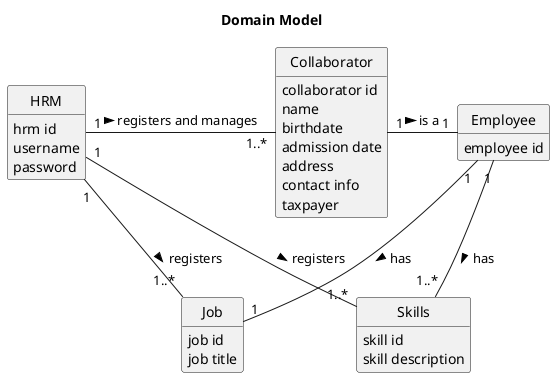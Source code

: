 @startuml
skinparam monochrome true
skinparam packageStyle rectangle
skinparam shadowing false
skinparam classAttributeIconSize 0

hide circle
hide methods


title Domain Model

class Employee {
    employee id
}

class Job {
    job id
    job title
}

class Skills {
    skill id
    skill description
}

class HRM {
    hrm id
    username
    password
}

class Collaborator {
    collaborator id
    name
    birthdate
    admission date
    address
    contact info
    taxpayer
}

Employee "1" -- "1" Job : has >
Employee "1" -- "1..*" Skills : has >
HRM "1" - "1..*" Collaborator : registers and manages >
HRM "1" - "1..*" Job : registers >
HRM "1" - "1..*" Skills : registers >

Collaborator "1" - "1" Employee : is a >


@enduml
